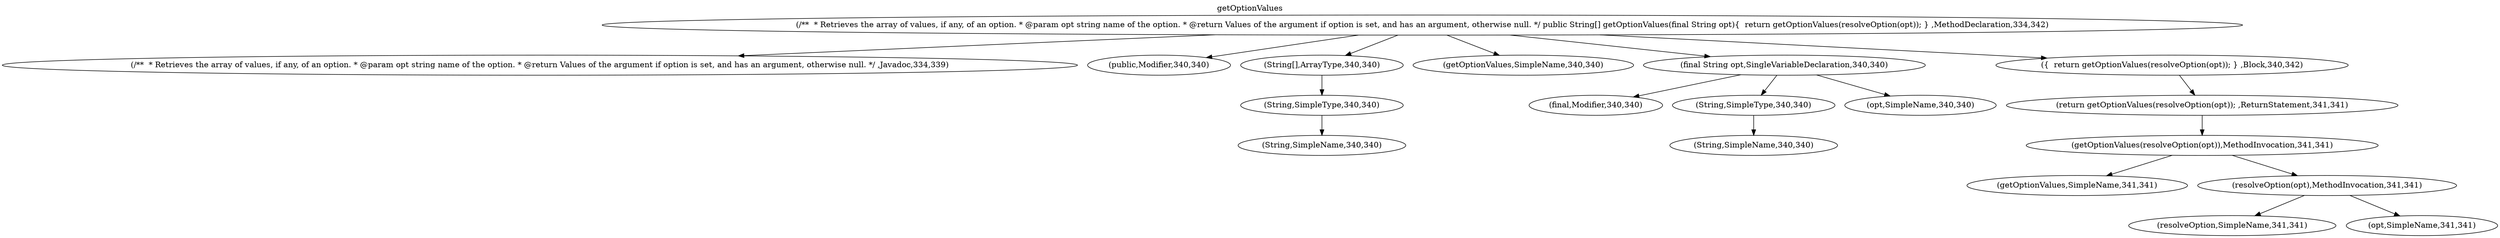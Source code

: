 digraph "DirectedGraph" {
graph [label = "getOptionValues", labelloc=t, concentrate = true];
"658404420" [ label="(/**  * Retrieves the array of values, if any, of an option. * @param opt string name of the option. * @return Values of the argument if option is set, and has an argument, otherwise null. */ public String[] getOptionValues(final String opt){  return getOptionValues(resolveOption(opt)); } ,MethodDeclaration,334,342)" type=31 startLineNumber=334 endLineNumber=342 ]
"2108763062" [ label="(/**  * Retrieves the array of values, if any, of an option. * @param opt string name of the option. * @return Values of the argument if option is set, and has an argument, otherwise null. */ ,Javadoc,334,339)" type=29 startLineNumber=334 endLineNumber=339 ]
"2017085051" [ label="(public,Modifier,340,340)" type=83 startLineNumber=340 endLineNumber=340 ]
"656479172" [ label="(String[],ArrayType,340,340)" type=5 startLineNumber=340 endLineNumber=340 ]
"1944702768" [ label="(String,SimpleType,340,340)" type=43 startLineNumber=340 endLineNumber=340 ]
"124888672" [ label="(String,SimpleName,340,340)" type=42 startLineNumber=340 endLineNumber=340 ]
"760357227" [ label="(getOptionValues,SimpleName,340,340)" type=42 startLineNumber=340 endLineNumber=340 ]
"37926966" [ label="(final String opt,SingleVariableDeclaration,340,340)" type=44 startLineNumber=340 endLineNumber=340 ]
"1064265473" [ label="(final,Modifier,340,340)" type=83 startLineNumber=340 endLineNumber=340 ]
"891786282" [ label="(String,SimpleType,340,340)" type=43 startLineNumber=340 endLineNumber=340 ]
"155361948" [ label="(String,SimpleName,340,340)" type=42 startLineNumber=340 endLineNumber=340 ]
"517355658" [ label="(opt,SimpleName,340,340)" type=42 startLineNumber=340 endLineNumber=340 ]
"1514476350" [ label="({  return getOptionValues(resolveOption(opt)); } ,Block,340,342)" type=8 startLineNumber=340 endLineNumber=342 ]
"1397381784" [ label="(return getOptionValues(resolveOption(opt)); ,ReturnStatement,341,341)" type=41 startLineNumber=341 endLineNumber=341 ]
"1333810223" [ label="(getOptionValues(resolveOption(opt)),MethodInvocation,341,341)" type=32 startLineNumber=341 endLineNumber=341 ]
"1623009085" [ label="(getOptionValues,SimpleName,341,341)" type=42 startLineNumber=341 endLineNumber=341 ]
"303240439" [ label="(resolveOption(opt),MethodInvocation,341,341)" type=32 startLineNumber=341 endLineNumber=341 ]
"319558327" [ label="(resolveOption,SimpleName,341,341)" type=42 startLineNumber=341 endLineNumber=341 ]
"1583353301" [ label="(opt,SimpleName,341,341)" type=42 startLineNumber=341 endLineNumber=341 ]
"658404420" -> "2108763062"
"658404420" -> "2017085051"
"658404420" -> "656479172"
"656479172" -> "1944702768"
"1944702768" -> "124888672"
"658404420" -> "760357227"
"658404420" -> "37926966"
"37926966" -> "1064265473"
"37926966" -> "891786282"
"891786282" -> "155361948"
"37926966" -> "517355658"
"658404420" -> "1514476350"
"1514476350" -> "1397381784"
"1397381784" -> "1333810223"
"1333810223" -> "1623009085"
"1333810223" -> "303240439"
"303240439" -> "319558327"
"303240439" -> "1583353301"
}
